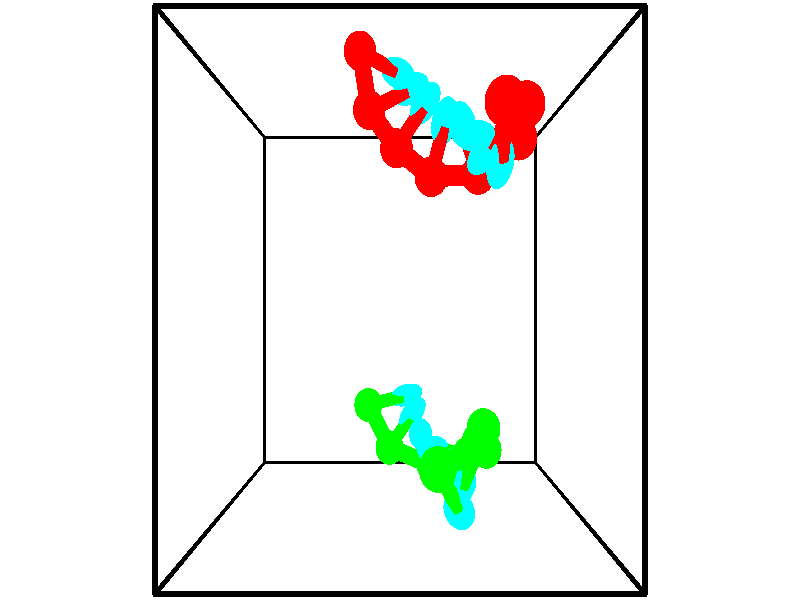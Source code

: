 // switches for output
#declare DRAW_BASES = 1; // possible values are 0, 1; only relevant for DNA ribbons
#declare DRAW_BASES_TYPE = 3; // possible values are 1, 2, 3; only relevant for DNA ribbons
#declare DRAW_FOG = 0; // set to 1 to enable fog

#include "colors.inc"

#include "transforms.inc"
background { rgb <1, 1, 1>}

#default {
   normal{
       ripples 0.25
       frequency 0.20
       turbulence 0.2
       lambda 5
   }
	finish {
		phong 0.1
		phong_size 40.
	}
}

// original window dimensions: 1024x640


// camera settings

camera {
	sky <-0, 1, 0>
	up <-0, 1, 0>
	right 1.6 * <1, 0, 0>
	location <2.5, 2.5, 11.1562>
	look_at <2.5, 2.5, 2.5>
	direction <0, 0, -8.6562>
	angle 67.0682
}


# declare cpy_camera_pos = <2.5, 2.5, 11.1562>;
# if (DRAW_FOG = 1)
fog {
	fog_type 2
	up vnormalize(cpy_camera_pos)
	color rgbt<1,1,1,0.3>
	distance 1e-5
	fog_alt 3e-3
	fog_offset 4
}
# end


// LIGHTS

# declare lum = 6;
global_settings {
	ambient_light rgb lum * <0.05, 0.05, 0.05>
	max_trace_level 15
}# declare cpy_direct_light_amount = 0.25;
light_source
{	1000 * <-1, -1, 1>,
	rgb lum * cpy_direct_light_amount
	parallel
}

light_source
{	1000 * <1, 1, -1>,
	rgb lum * cpy_direct_light_amount
	parallel
}

// strand 0

// nucleotide -1

// particle -1
sphere {
	<3.751334, 4.457456, 4.027598> 0.250000
	pigment { color rgbt <1,0,0,0> }
	no_shadow
}
cylinder {
	<3.757380, 4.153455, 3.767701>,  <3.761007, 3.971054, 3.611763>, 0.100000
	pigment { color rgbt <1,0,0,0> }
	no_shadow
}
cylinder {
	<3.757380, 4.153455, 3.767701>,  <3.751334, 4.457456, 4.027598>, 0.100000
	pigment { color rgbt <1,0,0,0> }
	no_shadow
}

// particle -1
sphere {
	<3.757380, 4.153455, 3.767701> 0.100000
	pigment { color rgbt <1,0,0,0> }
	no_shadow
}
sphere {
	0, 1
	scale<0.080000,0.200000,0.300000>
	matrix <-0.431651, 0.581187, -0.689854,
		0.901914, 0.290889, -0.319272,
		0.015115, -0.760003, -0.649744,
		3.761914, 3.925454, 3.572778>
	pigment { color rgbt <0,1,1,0> }
	no_shadow
}
cylinder {
	<4.108663, 4.587439, 3.416384>,  <3.751334, 4.457456, 4.027598>, 0.130000
	pigment { color rgbt <1,0,0,0> }
	no_shadow
}

// nucleotide -1

// particle -1
sphere {
	<4.108663, 4.587439, 3.416384> 0.250000
	pigment { color rgbt <1,0,0,0> }
	no_shadow
}
cylinder {
	<3.835485, 4.317030, 3.305689>,  <3.671579, 4.154785, 3.239272>, 0.100000
	pigment { color rgbt <1,0,0,0> }
	no_shadow
}
cylinder {
	<3.835485, 4.317030, 3.305689>,  <4.108663, 4.587439, 3.416384>, 0.100000
	pigment { color rgbt <1,0,0,0> }
	no_shadow
}

// particle -1
sphere {
	<3.835485, 4.317030, 3.305689> 0.100000
	pigment { color rgbt <1,0,0,0> }
	no_shadow
}
sphere {
	0, 1
	scale<0.080000,0.200000,0.300000>
	matrix <-0.249232, 0.571760, -0.781648,
		0.686639, -0.464849, -0.558966,
		-0.682943, -0.676022, -0.276738,
		3.630602, 4.114223, 3.222668>
	pigment { color rgbt <0,1,1,0> }
	no_shadow
}
cylinder {
	<4.172915, 4.387484, 2.677547>,  <4.108663, 4.587439, 3.416384>, 0.130000
	pigment { color rgbt <1,0,0,0> }
	no_shadow
}

// nucleotide -1

// particle -1
sphere {
	<4.172915, 4.387484, 2.677547> 0.250000
	pigment { color rgbt <1,0,0,0> }
	no_shadow
}
cylinder {
	<3.805593, 4.370746, 2.835010>,  <3.585200, 4.360703, 2.929487>, 0.100000
	pigment { color rgbt <1,0,0,0> }
	no_shadow
}
cylinder {
	<3.805593, 4.370746, 2.835010>,  <4.172915, 4.387484, 2.677547>, 0.100000
	pigment { color rgbt <1,0,0,0> }
	no_shadow
}

// particle -1
sphere {
	<3.805593, 4.370746, 2.835010> 0.100000
	pigment { color rgbt <1,0,0,0> }
	no_shadow
}
sphere {
	0, 1
	scale<0.080000,0.200000,0.300000>
	matrix <-0.302851, 0.714659, -0.630511,
		-0.254945, -0.698220, -0.668948,
		-0.918305, -0.041846, 0.393656,
		3.530102, 4.358192, 2.953106>
	pigment { color rgbt <0,1,1,0> }
	no_shadow
}
cylinder {
	<3.659474, 4.049931, 2.220519>,  <4.172915, 4.387484, 2.677547>, 0.130000
	pigment { color rgbt <1,0,0,0> }
	no_shadow
}

// nucleotide -1

// particle -1
sphere {
	<3.659474, 4.049931, 2.220519> 0.250000
	pigment { color rgbt <1,0,0,0> }
	no_shadow
}
cylinder {
	<3.500826, 4.345219, 2.438776>,  <3.405637, 4.522391, 2.569730>, 0.100000
	pigment { color rgbt <1,0,0,0> }
	no_shadow
}
cylinder {
	<3.500826, 4.345219, 2.438776>,  <3.659474, 4.049931, 2.220519>, 0.100000
	pigment { color rgbt <1,0,0,0> }
	no_shadow
}

// particle -1
sphere {
	<3.500826, 4.345219, 2.438776> 0.100000
	pigment { color rgbt <1,0,0,0> }
	no_shadow
}
sphere {
	0, 1
	scale<0.080000,0.200000,0.300000>
	matrix <-0.262847, 0.478180, -0.838006,
		-0.879547, -0.475791, 0.004383,
		-0.396620, 0.738219, 0.545643,
		3.381840, 4.566684, 2.602469>
	pigment { color rgbt <0,1,1,0> }
	no_shadow
}
cylinder {
	<2.968055, 4.039104, 2.108301>,  <3.659474, 4.049931, 2.220519>, 0.130000
	pigment { color rgbt <1,0,0,0> }
	no_shadow
}

// nucleotide -1

// particle -1
sphere {
	<2.968055, 4.039104, 2.108301> 0.250000
	pigment { color rgbt <1,0,0,0> }
	no_shadow
}
cylinder {
	<3.074673, 4.405824, 2.227250>,  <3.138644, 4.625856, 2.298620>, 0.100000
	pigment { color rgbt <1,0,0,0> }
	no_shadow
}
cylinder {
	<3.074673, 4.405824, 2.227250>,  <2.968055, 4.039104, 2.108301>, 0.100000
	pigment { color rgbt <1,0,0,0> }
	no_shadow
}

// particle -1
sphere {
	<3.074673, 4.405824, 2.227250> 0.100000
	pigment { color rgbt <1,0,0,0> }
	no_shadow
}
sphere {
	0, 1
	scale<0.080000,0.200000,0.300000>
	matrix <-0.307955, 0.373372, -0.875075,
		-0.913300, 0.141670, 0.381854,
		0.266546, 0.916800, 0.297372,
		3.154636, 4.680864, 2.316462>
	pigment { color rgbt <0,1,1,0> }
	no_shadow
}
cylinder {
	<2.445454, 4.430735, 1.936781>,  <2.968055, 4.039104, 2.108301>, 0.130000
	pigment { color rgbt <1,0,0,0> }
	no_shadow
}

// nucleotide -1

// particle -1
sphere {
	<2.445454, 4.430735, 1.936781> 0.250000
	pigment { color rgbt <1,0,0,0> }
	no_shadow
}
cylinder {
	<2.693956, 4.736211, 2.007004>,  <2.843058, 4.919497, 2.049138>, 0.100000
	pigment { color rgbt <1,0,0,0> }
	no_shadow
}
cylinder {
	<2.693956, 4.736211, 2.007004>,  <2.445454, 4.430735, 1.936781>, 0.100000
	pigment { color rgbt <1,0,0,0> }
	no_shadow
}

// particle -1
sphere {
	<2.693956, 4.736211, 2.007004> 0.100000
	pigment { color rgbt <1,0,0,0> }
	no_shadow
}
sphere {
	0, 1
	scale<0.080000,0.200000,0.300000>
	matrix <-0.396163, 0.499397, -0.770491,
		-0.676089, 0.409122, 0.612799,
		0.621255, 0.763689, 0.175558,
		2.880333, 4.965318, 2.059672>
	pigment { color rgbt <0,1,1,0> }
	no_shadow
}
cylinder {
	<2.023693, 4.949365, 1.814982>,  <2.445454, 4.430735, 1.936781>, 0.130000
	pigment { color rgbt <1,0,0,0> }
	no_shadow
}

// nucleotide -1

// particle -1
sphere {
	<2.023693, 4.949365, 1.814982> 0.250000
	pigment { color rgbt <1,0,0,0> }
	no_shadow
}
cylinder {
	<2.390245, 5.108459, 1.796868>,  <2.610177, 5.203916, 1.785999>, 0.100000
	pigment { color rgbt <1,0,0,0> }
	no_shadow
}
cylinder {
	<2.390245, 5.108459, 1.796868>,  <2.023693, 4.949365, 1.814982>, 0.100000
	pigment { color rgbt <1,0,0,0> }
	no_shadow
}

// particle -1
sphere {
	<2.390245, 5.108459, 1.796868> 0.100000
	pigment { color rgbt <1,0,0,0> }
	no_shadow
}
sphere {
	0, 1
	scale<0.080000,0.200000,0.300000>
	matrix <-0.275380, 0.544247, -0.792440,
		-0.290535, 0.738648, 0.608266,
		0.916381, 0.397736, -0.045286,
		2.665160, 5.227780, 1.783282>
	pigment { color rgbt <0,1,1,0> }
	no_shadow
}
cylinder {
	<1.883700, 5.699584, 1.838911>,  <2.023693, 4.949365, 1.814982>, 0.130000
	pigment { color rgbt <1,0,0,0> }
	no_shadow
}

// nucleotide -1

// particle -1
sphere {
	<1.883700, 5.699584, 1.838911> 0.250000
	pigment { color rgbt <1,0,0,0> }
	no_shadow
}
cylinder {
	<2.220596, 5.595489, 1.650059>,  <2.422734, 5.533031, 1.536748>, 0.100000
	pigment { color rgbt <1,0,0,0> }
	no_shadow
}
cylinder {
	<2.220596, 5.595489, 1.650059>,  <1.883700, 5.699584, 1.838911>, 0.100000
	pigment { color rgbt <1,0,0,0> }
	no_shadow
}

// particle -1
sphere {
	<2.220596, 5.595489, 1.650059> 0.100000
	pigment { color rgbt <1,0,0,0> }
	no_shadow
}
sphere {
	0, 1
	scale<0.080000,0.200000,0.300000>
	matrix <-0.263552, 0.565220, -0.781707,
		0.470287, 0.782816, 0.407465,
		0.842241, -0.260238, -0.472129,
		2.473269, 5.517417, 1.508420>
	pigment { color rgbt <0,1,1,0> }
	no_shadow
}
// strand 1

// nucleotide -1

// particle -1
sphere {
	<1.931221, 0.929167, 0.311836> 0.250000
	pigment { color rgbt <0,1,0,0> }
	no_shadow
}
cylinder {
	<2.320518, 1.006638, 0.262383>,  <2.554097, 1.053120, 0.232710>, 0.100000
	pigment { color rgbt <0,1,0,0> }
	no_shadow
}
cylinder {
	<2.320518, 1.006638, 0.262383>,  <1.931221, 0.929167, 0.311836>, 0.100000
	pigment { color rgbt <0,1,0,0> }
	no_shadow
}

// particle -1
sphere {
	<2.320518, 1.006638, 0.262383> 0.100000
	pigment { color rgbt <0,1,0,0> }
	no_shadow
}
sphere {
	0, 1
	scale<0.080000,0.200000,0.300000>
	matrix <0.206889, -0.504542, 0.838233,
		0.099968, -0.841384, -0.531112,
		0.973244, 0.193677, -0.123635,
		2.612492, 1.064741, 0.225292>
	pigment { color rgbt <0,1,1,0> }
	no_shadow
}
cylinder {
	<2.313816, 0.306665, 0.388011>,  <1.931221, 0.929167, 0.311836>, 0.130000
	pigment { color rgbt <0,1,0,0> }
	no_shadow
}

// nucleotide -1

// particle -1
sphere {
	<2.313816, 0.306665, 0.388011> 0.250000
	pigment { color rgbt <0,1,0,0> }
	no_shadow
}
cylinder {
	<2.543991, 0.614597, 0.498453>,  <2.682096, 0.799356, 0.564719>, 0.100000
	pigment { color rgbt <0,1,0,0> }
	no_shadow
}
cylinder {
	<2.543991, 0.614597, 0.498453>,  <2.313816, 0.306665, 0.388011>, 0.100000
	pigment { color rgbt <0,1,0,0> }
	no_shadow
}

// particle -1
sphere {
	<2.543991, 0.614597, 0.498453> 0.100000
	pigment { color rgbt <0,1,0,0> }
	no_shadow
}
sphere {
	0, 1
	scale<0.080000,0.200000,0.300000>
	matrix <0.285527, -0.505460, 0.814238,
		0.766385, -0.389707, -0.510668,
		0.575437, 0.769830, 0.276105,
		2.716622, 0.845546, 0.581285>
	pigment { color rgbt <0,1,1,0> }
	no_shadow
}
cylinder {
	<3.044412, 0.075361, 0.508924>,  <2.313816, 0.306665, 0.388011>, 0.130000
	pigment { color rgbt <0,1,0,0> }
	no_shadow
}

// nucleotide -1

// particle -1
sphere {
	<3.044412, 0.075361, 0.508924> 0.250000
	pigment { color rgbt <0,1,0,0> }
	no_shadow
}
cylinder {
	<2.933327, 0.377132, 0.746819>,  <2.866676, 0.558195, 0.889555>, 0.100000
	pigment { color rgbt <0,1,0,0> }
	no_shadow
}
cylinder {
	<2.933327, 0.377132, 0.746819>,  <3.044412, 0.075361, 0.508924>, 0.100000
	pigment { color rgbt <0,1,0,0> }
	no_shadow
}

// particle -1
sphere {
	<2.933327, 0.377132, 0.746819> 0.100000
	pigment { color rgbt <0,1,0,0> }
	no_shadow
}
sphere {
	0, 1
	scale<0.080000,0.200000,0.300000>
	matrix <0.376610, -0.484034, 0.789859,
		0.883765, 0.443337, -0.149703,
		-0.277712, 0.754429, 0.594737,
		2.850013, 0.603461, 0.925240>
	pigment { color rgbt <0,1,1,0> }
	no_shadow
}
cylinder {
	<3.644224, 0.316648, 0.927912>,  <3.044412, 0.075361, 0.508924>, 0.130000
	pigment { color rgbt <0,1,0,0> }
	no_shadow
}

// nucleotide -1

// particle -1
sphere {
	<3.644224, 0.316648, 0.927912> 0.250000
	pigment { color rgbt <0,1,0,0> }
	no_shadow
}
cylinder {
	<3.300030, 0.399609, 1.114052>,  <3.093513, 0.449385, 1.225736>, 0.100000
	pigment { color rgbt <0,1,0,0> }
	no_shadow
}
cylinder {
	<3.300030, 0.399609, 1.114052>,  <3.644224, 0.316648, 0.927912>, 0.100000
	pigment { color rgbt <0,1,0,0> }
	no_shadow
}

// particle -1
sphere {
	<3.300030, 0.399609, 1.114052> 0.100000
	pigment { color rgbt <0,1,0,0> }
	no_shadow
}
sphere {
	0, 1
	scale<0.080000,0.200000,0.300000>
	matrix <0.380851, -0.344839, 0.857927,
		0.338406, 0.915462, 0.217740,
		-0.860485, 0.207401, 0.465350,
		3.041884, 0.461829, 1.253657>
	pigment { color rgbt <0,1,1,0> }
	no_shadow
}
cylinder {
	<3.880687, 0.493952, 1.442005>,  <3.644224, 0.316648, 0.927912>, 0.130000
	pigment { color rgbt <0,1,0,0> }
	no_shadow
}

// nucleotide -1

// particle -1
sphere {
	<3.880687, 0.493952, 1.442005> 0.250000
	pigment { color rgbt <0,1,0,0> }
	no_shadow
}
cylinder {
	<3.504135, 0.415779, 1.551994>,  <3.278204, 0.368875, 1.617988>, 0.100000
	pigment { color rgbt <0,1,0,0> }
	no_shadow
}
cylinder {
	<3.504135, 0.415779, 1.551994>,  <3.880687, 0.493952, 1.442005>, 0.100000
	pigment { color rgbt <0,1,0,0> }
	no_shadow
}

// particle -1
sphere {
	<3.504135, 0.415779, 1.551994> 0.100000
	pigment { color rgbt <0,1,0,0> }
	no_shadow
}
sphere {
	0, 1
	scale<0.080000,0.200000,0.300000>
	matrix <0.323237, -0.289246, 0.901030,
		-0.096556, 0.937093, 0.335461,
		-0.941379, -0.195433, 0.274974,
		3.221721, 0.357149, 1.634487>
	pigment { color rgbt <0,1,1,0> }
	no_shadow
}
cylinder {
	<3.756605, 0.891317, 2.080451>,  <3.880687, 0.493952, 1.442005>, 0.130000
	pigment { color rgbt <0,1,0,0> }
	no_shadow
}

// nucleotide -1

// particle -1
sphere {
	<3.756605, 0.891317, 2.080451> 0.250000
	pigment { color rgbt <0,1,0,0> }
	no_shadow
}
cylinder {
	<3.482796, 0.599754, 2.076001>,  <3.318510, 0.424817, 2.073331>, 0.100000
	pigment { color rgbt <0,1,0,0> }
	no_shadow
}
cylinder {
	<3.482796, 0.599754, 2.076001>,  <3.756605, 0.891317, 2.080451>, 0.100000
	pigment { color rgbt <0,1,0,0> }
	no_shadow
}

// particle -1
sphere {
	<3.482796, 0.599754, 2.076001> 0.100000
	pigment { color rgbt <0,1,0,0> }
	no_shadow
}
sphere {
	0, 1
	scale<0.080000,0.200000,0.300000>
	matrix <0.323982, -0.317854, 0.891069,
		-0.653042, 0.606354, 0.453731,
		-0.684524, -0.728906, -0.011124,
		3.277439, 0.381083, 2.072664>
	pigment { color rgbt <0,1,1,0> }
	no_shadow
}
cylinder {
	<3.602519, 0.841591, 2.787088>,  <3.756605, 0.891317, 2.080451>, 0.130000
	pigment { color rgbt <0,1,0,0> }
	no_shadow
}

// nucleotide -1

// particle -1
sphere {
	<3.602519, 0.841591, 2.787088> 0.250000
	pigment { color rgbt <0,1,0,0> }
	no_shadow
}
cylinder {
	<3.476837, 0.500679, 2.619806>,  <3.401428, 0.296132, 2.519437>, 0.100000
	pigment { color rgbt <0,1,0,0> }
	no_shadow
}
cylinder {
	<3.476837, 0.500679, 2.619806>,  <3.602519, 0.841591, 2.787088>, 0.100000
	pigment { color rgbt <0,1,0,0> }
	no_shadow
}

// particle -1
sphere {
	<3.476837, 0.500679, 2.619806> 0.100000
	pigment { color rgbt <0,1,0,0> }
	no_shadow
}
sphere {
	0, 1
	scale<0.080000,0.200000,0.300000>
	matrix <0.138342, -0.476917, 0.867993,
		-0.939222, 0.214871, 0.267755,
		-0.314204, -0.852280, -0.418205,
		3.382576, 0.244995, 2.494345>
	pigment { color rgbt <0,1,1,0> }
	no_shadow
}
cylinder {
	<2.997412, 0.643119, 3.209267>,  <3.602519, 0.841591, 2.787088>, 0.130000
	pigment { color rgbt <0,1,0,0> }
	no_shadow
}

// nucleotide -1

// particle -1
sphere {
	<2.997412, 0.643119, 3.209267> 0.250000
	pigment { color rgbt <0,1,0,0> }
	no_shadow
}
cylinder {
	<3.176414, 0.331387, 3.033821>,  <3.283816, 0.144347, 2.928554>, 0.100000
	pigment { color rgbt <0,1,0,0> }
	no_shadow
}
cylinder {
	<3.176414, 0.331387, 3.033821>,  <2.997412, 0.643119, 3.209267>, 0.100000
	pigment { color rgbt <0,1,0,0> }
	no_shadow
}

// particle -1
sphere {
	<3.176414, 0.331387, 3.033821> 0.100000
	pigment { color rgbt <0,1,0,0> }
	no_shadow
}
sphere {
	0, 1
	scale<0.080000,0.200000,0.300000>
	matrix <0.156496, -0.414652, 0.896422,
		-0.880481, -0.469796, -0.063597,
		0.447506, -0.779330, -0.438614,
		3.310666, 0.097587, 2.902237>
	pigment { color rgbt <0,1,1,0> }
	no_shadow
}
// box output
cylinder {
	<0.000000, 0.000000, 0.000000>,  <5.000000, 0.000000, 0.000000>, 0.025000
	pigment { color rgbt <0,0,0,0> }
	no_shadow
}
cylinder {
	<0.000000, 0.000000, 0.000000>,  <0.000000, 5.000000, 0.000000>, 0.025000
	pigment { color rgbt <0,0,0,0> }
	no_shadow
}
cylinder {
	<0.000000, 0.000000, 0.000000>,  <0.000000, 0.000000, 5.000000>, 0.025000
	pigment { color rgbt <0,0,0,0> }
	no_shadow
}
cylinder {
	<5.000000, 5.000000, 5.000000>,  <0.000000, 5.000000, 5.000000>, 0.025000
	pigment { color rgbt <0,0,0,0> }
	no_shadow
}
cylinder {
	<5.000000, 5.000000, 5.000000>,  <5.000000, 0.000000, 5.000000>, 0.025000
	pigment { color rgbt <0,0,0,0> }
	no_shadow
}
cylinder {
	<5.000000, 5.000000, 5.000000>,  <5.000000, 5.000000, 0.000000>, 0.025000
	pigment { color rgbt <0,0,0,0> }
	no_shadow
}
cylinder {
	<0.000000, 0.000000, 5.000000>,  <0.000000, 5.000000, 5.000000>, 0.025000
	pigment { color rgbt <0,0,0,0> }
	no_shadow
}
cylinder {
	<0.000000, 0.000000, 5.000000>,  <5.000000, 0.000000, 5.000000>, 0.025000
	pigment { color rgbt <0,0,0,0> }
	no_shadow
}
cylinder {
	<5.000000, 5.000000, 0.000000>,  <0.000000, 5.000000, 0.000000>, 0.025000
	pigment { color rgbt <0,0,0,0> }
	no_shadow
}
cylinder {
	<5.000000, 5.000000, 0.000000>,  <5.000000, 0.000000, 0.000000>, 0.025000
	pigment { color rgbt <0,0,0,0> }
	no_shadow
}
cylinder {
	<5.000000, 0.000000, 5.000000>,  <5.000000, 0.000000, 0.000000>, 0.025000
	pigment { color rgbt <0,0,0,0> }
	no_shadow
}
cylinder {
	<0.000000, 5.000000, 0.000000>,  <0.000000, 5.000000, 5.000000>, 0.025000
	pigment { color rgbt <0,0,0,0> }
	no_shadow
}
// end of box output
